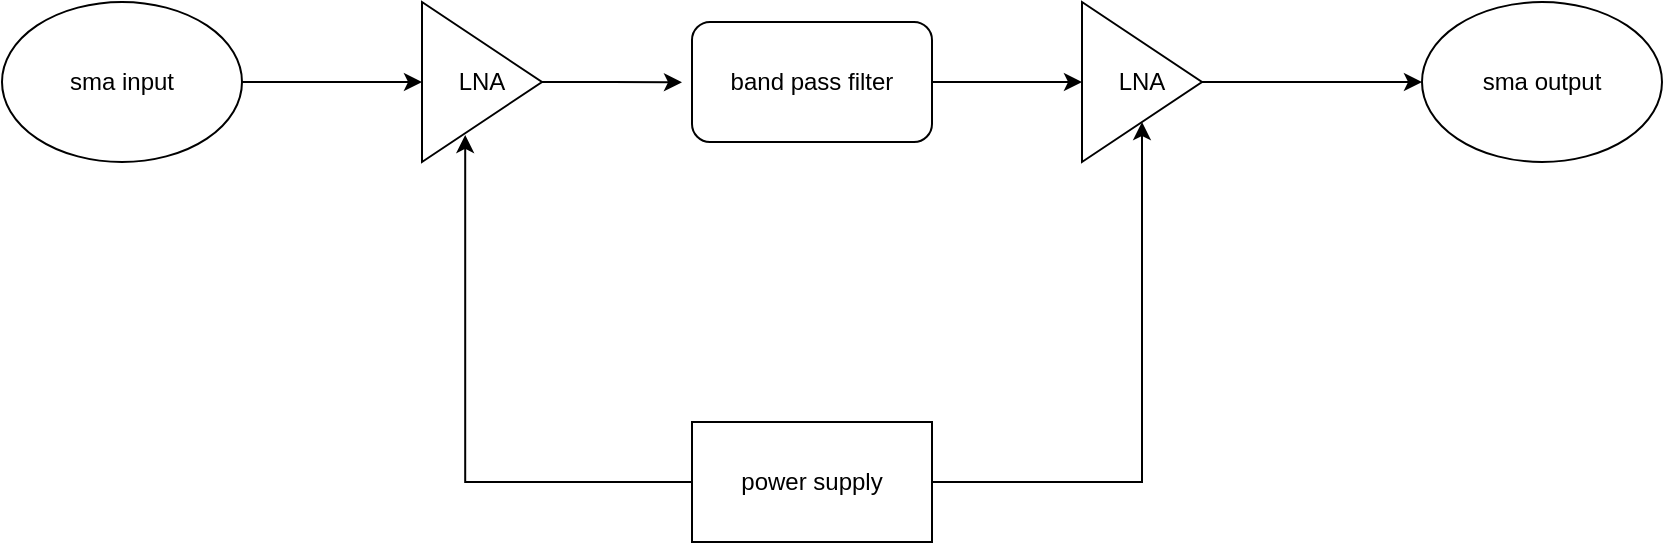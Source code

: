 <mxfile version="13.3.9" type="device"><diagram id="oxUAWkqHOODVyLoWxiNq" name="Page-1"><mxGraphModel dx="961" dy="632" grid="1" gridSize="10" guides="1" tooltips="1" connect="1" arrows="1" fold="1" page="1" pageScale="1" pageWidth="850" pageHeight="1100" math="0" shadow="0"><root><mxCell id="0"/><mxCell id="1" parent="0"/><mxCell id="RWC7H_O3rLRui3GN8MWz-7" style="edgeStyle=orthogonalEdgeStyle;rounded=0;orthogonalLoop=1;jettySize=auto;html=1;exitX=1;exitY=0.5;exitDx=0;exitDy=0;entryX=0;entryY=0.5;entryDx=0;entryDy=0;" parent="1" source="RWC7H_O3rLRui3GN8MWz-2" target="RWC7H_O3rLRui3GN8MWz-12" edge="1"><mxGeometry relative="1" as="geometry"><mxPoint x="200" y="330" as="targetPoint"/></mxGeometry></mxCell><mxCell id="RWC7H_O3rLRui3GN8MWz-2" value="sma input" style="ellipse;whiteSpace=wrap;html=1;" parent="1" vertex="1"><mxGeometry x="20" y="290" width="120" height="80" as="geometry"/></mxCell><mxCell id="RWC7H_O3rLRui3GN8MWz-17" style="edgeStyle=orthogonalEdgeStyle;rounded=0;orthogonalLoop=1;jettySize=auto;html=1;exitX=1;exitY=0.5;exitDx=0;exitDy=0;entryX=0;entryY=0.5;entryDx=0;entryDy=0;" parent="1" source="RWC7H_O3rLRui3GN8MWz-3" target="RWC7H_O3rLRui3GN8MWz-16" edge="1"><mxGeometry relative="1" as="geometry"/></mxCell><mxCell id="RWC7H_O3rLRui3GN8MWz-3" value="band pass filter" style="rounded=1;whiteSpace=wrap;html=1;" parent="1" vertex="1"><mxGeometry x="365" y="300" width="120" height="60" as="geometry"/></mxCell><mxCell id="RWC7H_O3rLRui3GN8MWz-6" value="sma output" style="ellipse;whiteSpace=wrap;html=1;" parent="1" vertex="1"><mxGeometry x="730" y="290" width="120" height="80" as="geometry"/></mxCell><mxCell id="RWC7H_O3rLRui3GN8MWz-19" style="edgeStyle=orthogonalEdgeStyle;rounded=0;orthogonalLoop=1;jettySize=auto;html=1;exitX=0;exitY=0.5;exitDx=0;exitDy=0;entryX=0.36;entryY=0.831;entryDx=0;entryDy=0;entryPerimeter=0;" parent="1" source="RWC7H_O3rLRui3GN8MWz-11" target="RWC7H_O3rLRui3GN8MWz-12" edge="1"><mxGeometry relative="1" as="geometry"/></mxCell><mxCell id="RWC7H_O3rLRui3GN8MWz-20" style="edgeStyle=orthogonalEdgeStyle;rounded=0;orthogonalLoop=1;jettySize=auto;html=1;exitX=1;exitY=0.5;exitDx=0;exitDy=0;entryX=0.5;entryY=1;entryDx=0;entryDy=0;" parent="1" source="RWC7H_O3rLRui3GN8MWz-11" target="RWC7H_O3rLRui3GN8MWz-16" edge="1"><mxGeometry relative="1" as="geometry"/></mxCell><mxCell id="RWC7H_O3rLRui3GN8MWz-11" value="power supply" style="rounded=0;whiteSpace=wrap;html=1;" parent="1" vertex="1"><mxGeometry x="365" y="500" width="120" height="60" as="geometry"/></mxCell><mxCell id="RWC7H_O3rLRui3GN8MWz-15" style="edgeStyle=orthogonalEdgeStyle;rounded=0;orthogonalLoop=1;jettySize=auto;html=1;exitX=1;exitY=0.5;exitDx=0;exitDy=0;" parent="1" source="RWC7H_O3rLRui3GN8MWz-12" edge="1"><mxGeometry relative="1" as="geometry"><mxPoint x="360" y="330.118" as="targetPoint"/></mxGeometry></mxCell><mxCell id="RWC7H_O3rLRui3GN8MWz-12" value="LNA" style="triangle;whiteSpace=wrap;html=1;" parent="1" vertex="1"><mxGeometry x="230" y="290" width="60" height="80" as="geometry"/></mxCell><mxCell id="RWC7H_O3rLRui3GN8MWz-18" style="edgeStyle=orthogonalEdgeStyle;rounded=0;orthogonalLoop=1;jettySize=auto;html=1;exitX=1;exitY=0.5;exitDx=0;exitDy=0;entryX=0;entryY=0.5;entryDx=0;entryDy=0;" parent="1" source="RWC7H_O3rLRui3GN8MWz-16" target="RWC7H_O3rLRui3GN8MWz-6" edge="1"><mxGeometry relative="1" as="geometry"/></mxCell><mxCell id="RWC7H_O3rLRui3GN8MWz-16" value="LNA" style="triangle;whiteSpace=wrap;html=1;" parent="1" vertex="1"><mxGeometry x="560" y="290" width="60" height="80" as="geometry"/></mxCell></root></mxGraphModel></diagram></mxfile>